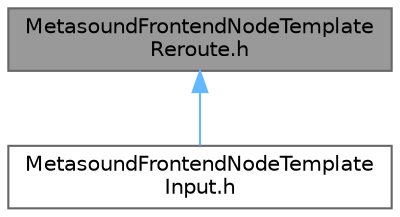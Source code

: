 digraph "MetasoundFrontendNodeTemplateReroute.h"
{
 // INTERACTIVE_SVG=YES
 // LATEX_PDF_SIZE
  bgcolor="transparent";
  edge [fontname=Helvetica,fontsize=10,labelfontname=Helvetica,labelfontsize=10];
  node [fontname=Helvetica,fontsize=10,shape=box,height=0.2,width=0.4];
  Node1 [id="Node000001",label="MetasoundFrontendNodeTemplate\lReroute.h",height=0.2,width=0.4,color="gray40", fillcolor="grey60", style="filled", fontcolor="black",tooltip=" "];
  Node1 -> Node2 [id="edge1_Node000001_Node000002",dir="back",color="steelblue1",style="solid",tooltip=" "];
  Node2 [id="Node000002",label="MetasoundFrontendNodeTemplate\lInput.h",height=0.2,width=0.4,color="grey40", fillcolor="white", style="filled",URL="$d6/d69/MetasoundFrontendNodeTemplateInput_8h.html",tooltip=" "];
}
